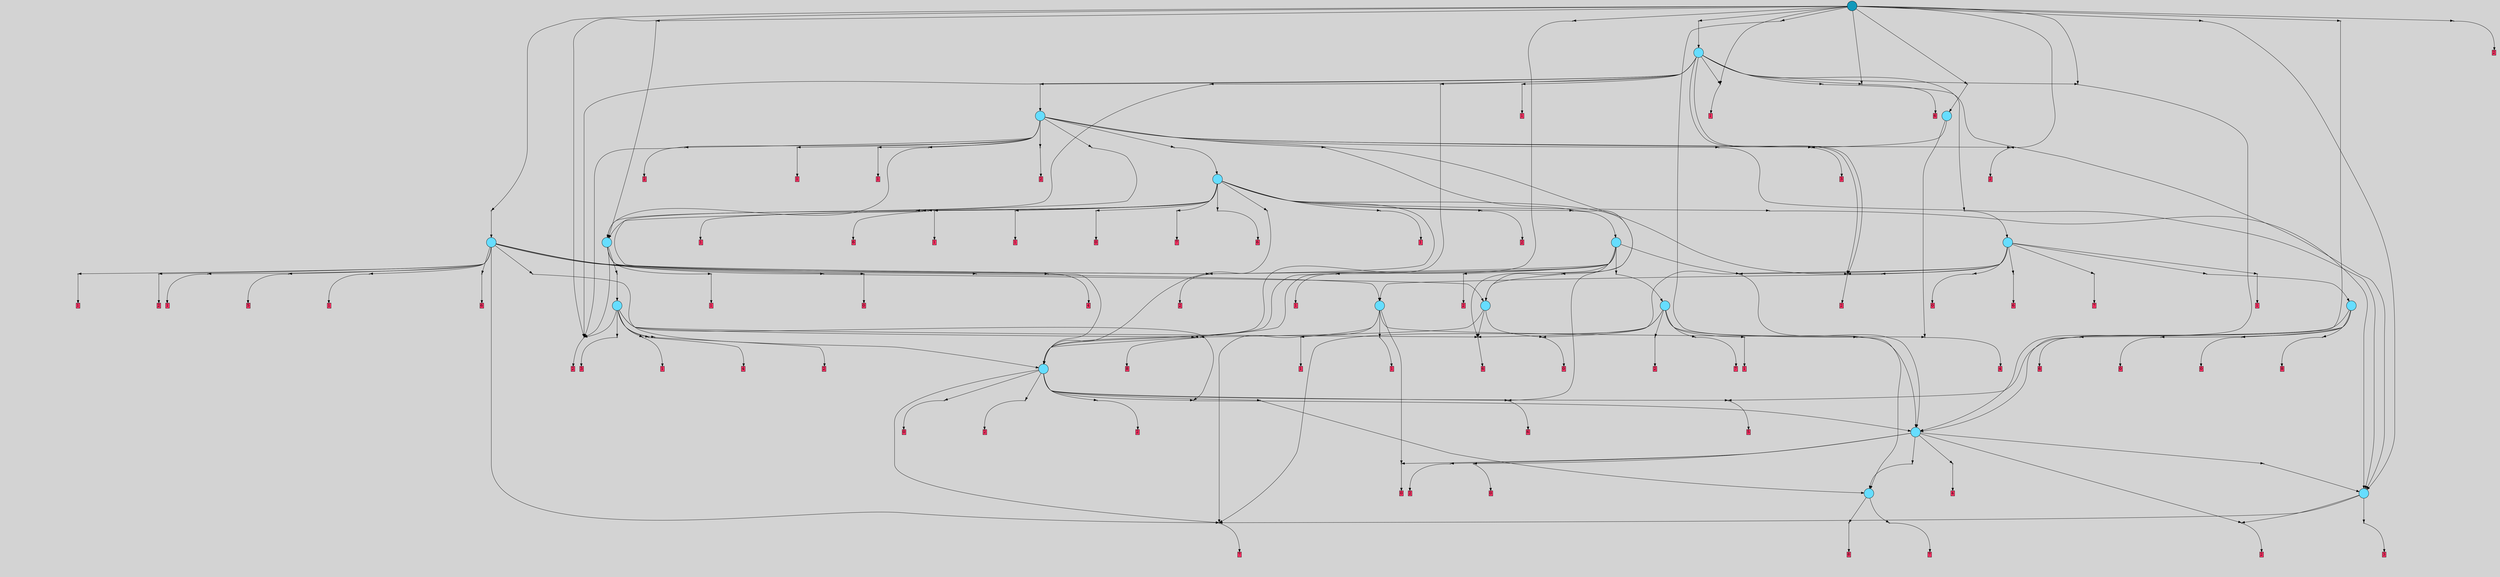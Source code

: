 // File exported with GEGELATI v1.3.1
// On the 2024-04-08 17:39:30
// With the File::TPGGraphDotExporter
digraph{
	graph[pad = "0.212, 0.055" bgcolor = lightgray]
	node[shape=circle style = filled label = ""]
		T2 [fillcolor="#66ddff"]
		T3 [fillcolor="#66ddff"]
		T7 [fillcolor="#66ddff"]
		T8 [fillcolor="#66ddff"]
		T56 [fillcolor="#66ddff"]
		T86 [fillcolor="#66ddff"]
		T131 [fillcolor="#66ddff"]
		T187 [fillcolor="#66ddff"]
		T204 [fillcolor="#66ddff"]
		T263 [fillcolor="#66ddff"]
		T277 [fillcolor="#66ddff"]
		T278 [fillcolor="#66ddff"]
		T340 [fillcolor="#66ddff"]
		T443 [fillcolor="#66ddff"]
		T533 [fillcolor="#66ddff"]
		T632 [fillcolor="#66ddff"]
		T654 [fillcolor="#66ddff"]
		T832 [fillcolor="#1199bb"]
		P18221 [fillcolor="#cccccc" shape=point] //
		I18221 [shape=box style=invis label="2|1&4|1#2|2#0|7#2|7#2|5#2|4&#92;n3|5&4|2#2|6#4|6#2|6#2|7#1|6&#92;n3|6&0|3#1|6#4|2#4|4#2|1#2|1&#92;n1|3&2|0#4|3#2|4#3|2#2|6#4|1&#92;n4|6&1|2#3|5#1|1#0|2#0|4#1|3&#92;n5|6&3|4#3|7#1|4#3|6#0|2#1|5&#92;n0|4&4|2#0|1#2|6#1|7#1|6#0|5&#92;n0|1&0|5#3|6#4|2#0|5#3|7#1|2&#92;n5|4&2|1#0|0#0|1#1|3#0|6#2|3&#92;n"]
		P18221 -> I18221[style=invis]
		A10883 [fillcolor="#ff3366" shape=box margin=0.03 width=0 height=0 label="2"]
		T2 -> P18221 -> A10883
		P18222 [fillcolor="#cccccc" shape=point] //
		I18222 [shape=box style=invis label="0|7&2|3#2|3#3|0#0|7#0|0#0|1&#92;n7|3&0|3#4|1#4|2#0|5#3|3#2|5&#92;n5|3&0|7#0|6#4|6#3|7#4|4#3|7&#92;n5|4&4|0#2|6#3|1#1|5#3|1#3|2&#92;n2|3&0|7#4|3#4|7#1|7#2|5#0|6&#92;n7|2&4|2#2|5#4|7#4|6#0|4#2|2&#92;n7|4&2|4#0|5#2|4#1|0#0|2#3|2&#92;n5|3&1|2#1|1#2|5#4|5#3|1#3|7&#92;n2|1&2|3#2|3#0|6#1|5#4|3#0|7&#92;n1|2&4|5#3|5#4|6#4|7#3|4#0|2&#92;n"]
		P18222 -> I18222[style=invis]
		A10884 [fillcolor="#ff3366" shape=box margin=0.03 width=0 height=0 label="3"]
		T2 -> P18222 -> A10884
		P18223 [fillcolor="#cccccc" shape=point] //
		I18223 [shape=box style=invis label="2|7&1|4#2|2#2|0#4|2#2|7#0|5&#92;n3|3&0|3#0|3#4|2#2|1#0|3#1|2&#92;n6|2&0|6#0|0#4|2#1|3#1|3#2|0&#92;n0|1&3|6#1|7#2|1#4|4#1|7#0|5&#92;n4|4&0|6#0|2#2|5#4|1#4|7#3|0&#92;n"]
		P18223 -> I18223[style=invis]
		A10885 [fillcolor="#ff3366" shape=box margin=0.03 width=0 height=0 label="3"]
		T3 -> P18223 -> A10885
		P18224 [fillcolor="#cccccc" shape=point] //
		I18224 [shape=box style=invis label="1|6&1|6#1|5#3|1#0|7#3|7#1|5&#92;n5|1&2|2#2|5#3|6#4|6#1|1#0|0&#92;n0|7&3|5#1|3#4|5#0|1#1|4#0|1&#92;n3|4&4|1#1|0#3|3#3|5#2|1#3|0&#92;n0|7&0|0#4|5#2|6#2|3#3|2#2|4&#92;n5|4&1|1#0|3#4|0#0|5#3|0#2|7&#92;n7|0&1|3#4|7#4|6#3|3#1|4#4|7&#92;n2|7&0|1#1|7#3|7#4|0#1|6#0|4&#92;n"]
		P18224 -> I18224[style=invis]
		A10886 [fillcolor="#ff3366" shape=box margin=0.03 width=0 height=0 label="4"]
		T3 -> P18224 -> A10886
		P18225 [fillcolor="#cccccc" shape=point] //
		I18225 [shape=box style=invis label="0|7&4|6#4|1#3|7#2|2#3|5#2|3&#92;n1|3&0|6#1|0#3|1#4|2#2|1#0|6&#92;n7|1&0|7#2|6#0|5#4|1#0|4#2|6&#92;n4|3&2|3#2|3#4|6#2|2#2|3#4|3&#92;n3|1&3|4#4|3#2|0#4|1#1|7#0|3&#92;n7|2&0|7#2|0#4|6#3|3#0|6#0|6&#92;n2|6&4|2#3|4#3|2#3|5#0|4#1|2&#92;n"]
		P18225 -> I18225[style=invis]
		A10887 [fillcolor="#ff3366" shape=box margin=0.03 width=0 height=0 label="7"]
		T7 -> P18225 -> A10887
		P18226 [fillcolor="#cccccc" shape=point] //
		I18226 [shape=box style=invis label="5|6&4|3#0|2#4|1#1|1#2|4#1|6&#92;n4|2&3|3#0|7#3|6#2|3#4|4#0|0&#92;n7|6&4|7#4|1#2|4#3|6#4|1#1|0&#92;n"]
		P18226 -> I18226[style=invis]
		A10888 [fillcolor="#ff3366" shape=box margin=0.03 width=0 height=0 label="8"]
		T7 -> P18226 -> A10888
		P18227 [fillcolor="#cccccc" shape=point] //
		I18227 [shape=box style=invis label="3|4&2|6#2|2#0|1#4|0#1|2#1|7&#92;n5|0&3|3#3|3#0|1#3|3#2|6#3|4&#92;n0|2&2|7#3|3#2|1#2|2#0|7#2|1&#92;n4|1&0|2#4|6#2|2#0|7#2|6#0|1&#92;n2|0&0|2#3|3#1|5#4|7#3|7#0|3&#92;n2|2&4|3#3|0#4|7#1|3#0|6#3|0&#92;n2|0&0|5#1|5#4|7#2|5#4|1#1|6&#92;n5|6&1|3#2|2#4|7#3|5#1|1#0|7&#92;n3|6&1|7#4|4#4|0#1|0#0|7#1|6&#92;n"]
		P18227 -> I18227[style=invis]
		A10889 [fillcolor="#ff3366" shape=box margin=0.03 width=0 height=0 label="8"]
		T8 -> P18227 -> A10889
		P18228 [fillcolor="#cccccc" shape=point] //
		I18228 [shape=box style=invis label="7|7&0|1#0|5#3|3#0|5#0|5#1|7&#92;n1|0&3|0#0|7#0|1#1|6#1|6#0|6&#92;n"]
		P18228 -> I18228[style=invis]
		A10890 [fillcolor="#ff3366" shape=box margin=0.03 width=0 height=0 label="0"]
		T8 -> P18228 -> A10890
		P18229 [fillcolor="#cccccc" shape=point] //
		I18229 [shape=box style=invis label="1|1&3|2#3|6#3|5#0|0#2|5#2|0&#92;n6|2&3|7#0|7#4|2#1|3#2|4#2|6&#92;n0|5&4|4#2|0#3|0#4|2#3|7#0|0&#92;n3|1&1|6#2|0#0|3#0|5#4|0#1|4&#92;n"]
		P18229 -> I18229[style=invis]
		A10891 [fillcolor="#ff3366" shape=box margin=0.03 width=0 height=0 label="7"]
		T2 -> P18229 -> A10891
		P18230 [fillcolor="#cccccc" shape=point] //
		I18230 [shape=box style=invis label="3|1&1|6#4|7#3|3#4|1#4|4#2|5&#92;n6|7&2|7#0|6#4|6#2|3#1|7#2|3&#92;n2|4&0|2#4|3#0|5#2|4#2|4#3|6&#92;n6|5&0|7#3|0#4|0#3|3#0|6#1|4&#92;n4|5&0|1#3|6#4|7#1|5#3|6#3|1&#92;n5|0&2|1#3|4#0|1#3|5#3|4#1|5&#92;n3|5&3|3#2|6#4|6#0|2#4|5#1|1&#92;n"]
		P18230 -> I18230[style=invis]
		A10892 [fillcolor="#ff3366" shape=box margin=0.03 width=0 height=0 label="6"]
		T8 -> P18230 -> A10892
		P18231 [fillcolor="#cccccc" shape=point] //
		I18231 [shape=box style=invis label="3|7&4|5#3|7#3|2#2|6#0|0#0|0&#92;n7|3&0|4#4|6#2|0#0|6#4|6#3|1&#92;n5|1&1|1#2|4#2|0#1|2#4|5#4|3&#92;n7|5&0|1#0|4#0|6#0|3#4|6#3|7&#92;n4|1&4|2#4|3#3|2#4|1#1|0#4|6&#92;n2|0&3|1#1|7#3|5#4|2#1|0#3|7&#92;n2|4&3|6#0|2#1|7#0|7#2|3#3|5&#92;n0|5&4|7#2|4#1|2#4|0#4|6#4|4&#92;n"]
		P18231 -> I18231[style=invis]
		A10893 [fillcolor="#ff3366" shape=box margin=0.03 width=0 height=0 label="0"]
		T56 -> P18231 -> A10893
		P18232 [fillcolor="#cccccc" shape=point] //
		I18232 [shape=box style=invis label="3|6&4|6#2|4#2|0#0|5#4|6#2|4&#92;n5|0&3|3#3|3#0|1#3|3#2|6#3|4&#92;n4|4&2|6#2|2#0|1#4|0#1|2#1|7&#92;n0|2&2|7#3|3#2|1#2|2#0|7#2|1&#92;n4|1&0|2#4|6#2|2#0|7#2|6#0|1&#92;n2|0&0|2#3|3#1|5#4|7#3|7#0|3&#92;n2|2&4|3#3|0#4|7#1|3#0|6#3|0&#92;n3|6&1|7#4|4#4|0#1|0#0|7#1|6&#92;n5|6&1|3#2|2#4|7#3|5#1|2#0|7&#92;n"]
		P18232 -> I18232[style=invis]
		A10894 [fillcolor="#ff3366" shape=box margin=0.03 width=0 height=0 label="8"]
		T56 -> P18232 -> A10894
		P18233 [fillcolor="#cccccc" shape=point] //
		I18233 [shape=box style=invis label="7|7&2|6#3|7#3|5#1|2#3|2#4|1&#92;n6|4&2|1#1|7#1|1#0|2#3|1#2|7&#92;n4|5&0|1#3|6#4|7#1|5#3|6#3|1&#92;n6|7&2|7#0|6#4|6#2|3#1|7#2|3&#92;n6|5&0|7#3|0#4|0#3|3#0|6#1|4&#92;n2|4&0|2#4|3#0|5#2|4#2|4#3|6&#92;n3|1&1|6#4|7#3|3#4|1#4|4#2|5&#92;n5|0&2|1#3|4#0|1#3|5#3|4#1|5&#92;n"]
		P18233 -> I18233[style=invis]
		A10895 [fillcolor="#ff3366" shape=box margin=0.03 width=0 height=0 label="6"]
		T56 -> P18233 -> A10895
		P18234 [fillcolor="#cccccc" shape=point] //
		I18234 [shape=box style=invis label="3|7&4|5#3|7#3|2#2|6#0|0#0|0&#92;n7|3&0|4#4|6#2|0#0|6#4|6#3|1&#92;n5|1&1|1#2|4#2|0#1|2#4|5#4|3&#92;n5|0&4|3#0|4#1|5#4|1#1|6#0|7&#92;n4|1&4|2#4|3#3|2#4|7#1|0#4|6&#92;n2|0&3|1#1|7#3|5#4|2#1|0#3|7&#92;n2|4&3|6#0|2#1|7#0|7#2|3#3|5&#92;n0|5&4|7#2|4#1|2#4|0#4|6#4|4&#92;n"]
		P18234 -> I18234[style=invis]
		A10896 [fillcolor="#ff3366" shape=box margin=0.03 width=0 height=0 label="0"]
		T56 -> P18234 -> A10896
		P18235 [fillcolor="#cccccc" shape=point] //
		I18235 [shape=box style=invis label="7|4&2|1#4|4#1|0#4|6#4|3#4|4&#92;n"]
		P18235 -> I18235[style=invis]
		A10897 [fillcolor="#ff3366" shape=box margin=0.03 width=0 height=0 label="5"]
		T56 -> P18235 -> A10897
		P18236 [fillcolor="#cccccc" shape=point] //
		I18236 [shape=box style=invis label="0|1&3|0#4|3#4|5#0|6#1|7#0|5&#92;n4|1&4|2#4|3#3|2#4|1#1|0#4|6&#92;n2|0&3|1#1|0#3|5#4|2#3|0#3|7&#92;n0|5&4|7#2|4#1|2#4|0#4|6#4|7&#92;n2|4&0|6#0|2#1|7#0|7#2|3#3|5&#92;n6|1&2|6#1|4#2|4#3|2#3|2#2|6&#92;n3|7&3|0#4|3#4|2#2|7#1|6#3|6&#92;n2|5&0|1#0|4#0|6#0|3#4|6#3|7&#92;n"]
		P18236 -> I18236[style=invis]
		A10898 [fillcolor="#ff3366" shape=box margin=0.03 width=0 height=0 label="0"]
		T86 -> P18236 -> A10898
		T86 -> P18229
		T86 -> P18224
		P18237 [fillcolor="#cccccc" shape=point] //
		I18237 [shape=box style=invis label="6|7&2|0#4|3#4|0#1|1#4|1#3|5&#92;n1|1&4|3#1|4#2|5#0|6#2|1#2|2&#92;n7|2&4|5#4|5#1|3#4|6#2|3#1|7&#92;n4|1&3|7#4|0#3|7#1|5#0|5#4|3&#92;n5|0&3|2#4|4#3|3#1|7#0|7#1|2&#92;n"]
		P18237 -> I18237[style=invis]
		A10899 [fillcolor="#ff3366" shape=box margin=0.03 width=0 height=0 label="1"]
		T86 -> P18237 -> A10899
		P18238 [fillcolor="#cccccc" shape=point] //
		I18238 [shape=box style=invis label="4|3&2|5#1|3#4|7#3|4#0|0#1|3&#92;n7|2&1|2#2|6#1|4#0|4#0|5#4|6&#92;n0|1&3|7#4|6#4|6#1|5#0|6#3|0&#92;n1|1&1|3#2|1#1|1#3|0#2|2#4|1&#92;n7|1&4|0#4|3#3|5#1|6#2|2#0|0&#92;n1|7&3|3#3|7#4|1#2|5#1|3#2|2&#92;n2|2&3|6#4|6#2|5#3|5#0|3#3|3&#92;n6|5&2|3#1|4#3|4#0|4#3|2#0|4&#92;n6|7&1|3#2|7#1|4#4|1#1|5#3|1&#92;n2|7&0|2#2|4#1|1#0|4#0|4#2|3&#92;n"]
		P18238 -> I18238[style=invis]
		A10900 [fillcolor="#ff3366" shape=box margin=0.03 width=0 height=0 label="1"]
		T86 -> P18238 -> A10900
		P18239 [fillcolor="#cccccc" shape=point] //
		I18239 [shape=box style=invis label="5|1&2|2#2|5#3|6#4|6#1|1#0|0&#92;n6|4&3|7#3|5#3|3#2|5#3|4#0|1&#92;n3|4&4|1#1|0#3|3#3|5#2|1#3|0&#92;n6|0&1|3#4|7#4|6#3|0#1|4#4|7&#92;n0|7&0|0#4|5#2|6#2|3#3|2#2|4&#92;n5|4&1|1#0|3#4|0#0|5#3|0#2|7&#92;n6|0&0|3#1|1#1|3#2|6#2|1#4|5&#92;n"]
		P18239 -> I18239[style=invis]
		A10901 [fillcolor="#ff3366" shape=box margin=0.03 width=0 height=0 label="4"]
		T131 -> P18239 -> A10901
		T131 -> P18236
		P18240 [fillcolor="#cccccc" shape=point] //
		I18240 [shape=box style=invis label="3|4&0|5#3|0#4|0#3|3#0|6#1|4&#92;n7|4&4|6#3|0#2|7#4|0#1|5#0|4&#92;n4|5&0|1#3|6#4|7#1|5#3|6#3|1&#92;n7|2&4|0#1|5#3|3#4|0#4|0#2|6&#92;n6|7&2|7#0|6#1|6#1|3#1|7#2|3&#92;n5|0&4|1#4|4#3|1#3|7#3|4#1|5&#92;n3|2&2|3#0|4#0|3#4|1#4|6#4|6&#92;n2|6&2|4#3|5#1|0#4|4#2|3#4|3&#92;n5|5&2|0#1|0#2|0#4|6#1|6#3|3&#92;n"]
		P18240 -> I18240[style=invis]
		T131 -> P18240 -> T7
		P18241 [fillcolor="#cccccc" shape=point] //
		I18241 [shape=box style=invis label="0|1&3|0#4|3#4|5#0|6#1|7#0|5&#92;n4|1&4|2#4|3#3|2#4|1#1|0#4|6&#92;n3|7&3|0#4|3#4|2#2|7#1|6#3|6&#92;n0|5&4|7#2|4#1|2#4|0#4|6#4|7&#92;n6|1&2|6#4|4#2|4#3|2#3|2#2|6&#92;n2|0&3|1#1|0#3|5#4|2#3|0#3|7&#92;n2|5&0|1#0|4#0|6#0|3#4|6#3|7&#92;n"]
		P18241 -> I18241[style=invis]
		A10902 [fillcolor="#ff3366" shape=box margin=0.03 width=0 height=0 label="0"]
		T131 -> P18241 -> A10902
		P18242 [fillcolor="#cccccc" shape=point] //
		I18242 [shape=box style=invis label="2|0&3|5#2|2#2|2#2|5#0|4#3|1&#92;n6|3&0|4#4|3#4|1#1|0#4|6#2|4&#92;n0|6&2|6#1|3#3|0#0|7#4|5#1|2&#92;n6|2&2|1#1|4#4|7#3|3#4|4#0|5&#92;n"]
		P18242 -> I18242[style=invis]
		A10903 [fillcolor="#ff3366" shape=box margin=0.03 width=0 height=0 label="2"]
		T131 -> P18242 -> A10903
		T131 -> P18221
		P18243 [fillcolor="#cccccc" shape=point] //
		I18243 [shape=box style=invis label="5|6&4|0#0|2#4|1#1|1#2|4#3|6&#92;n2|2&2|4#2|3#2|7#4|5#2|0#1|2&#92;n2|0&3|7#4|1#2|7#0|1#3|6#1|7&#92;n2|7&1|6#4|7#4|4#2|7#4|2#4|6&#92;n"]
		P18243 -> I18243[style=invis]
		T131 -> P18243 -> T2
		P18244 [fillcolor="#cccccc" shape=point] //
		I18244 [shape=box style=invis label="5|1&2|2#2|5#3|6#4|6#1|1#0|0&#92;n1|6&1|6#1|5#3|1#0|7#3|4#1|5&#92;n0|7&3|5#1|3#4|5#0|1#1|4#0|1&#92;n3|4&4|1#1|0#3|3#3|5#2|1#3|0&#92;n0|7&0|0#4|5#2|6#2|3#3|2#2|4&#92;n5|4&1|1#0|3#4|0#0|5#3|0#2|7&#92;n7|0&1|3#4|7#4|6#3|3#1|4#4|7&#92;n2|7&0|1#1|7#3|7#4|0#1|6#0|4&#92;n"]
		P18244 -> I18244[style=invis]
		T187 -> P18244 -> T131
		P18245 [fillcolor="#cccccc" shape=point] //
		I18245 [shape=box style=invis label="0|6&2|6#1|3#3|0#0|7#4|5#1|2&#92;n5|6&3|0#4|7#2|6#4|3#1|7#3|6&#92;n0|6&1|2#2|5#2|6#3|3#4|0#3|0&#92;n2|0&3|5#2|2#2|2#2|3#0|4#3|1&#92;n5|1&2|6#2|4#0|0#4|4#4|7#2|7&#92;n"]
		P18245 -> I18245[style=invis]
		A10904 [fillcolor="#ff3366" shape=box margin=0.03 width=0 height=0 label="2"]
		T187 -> P18245 -> A10904
		T187 -> P18229
		P18246 [fillcolor="#cccccc" shape=point] //
		I18246 [shape=box style=invis label="4|0&1|3#1|2#4|6#3|6#4|7#0|1&#92;n7|1&3|0#1|2#3|2#3|4#2|7#0|0&#92;n4|2&4|2#0|5#3|3#3|3#2|2#3|5&#92;n"]
		P18246 -> I18246[style=invis]
		A10905 [fillcolor="#ff3366" shape=box margin=0.03 width=0 height=0 label="0"]
		T187 -> P18246 -> A10905
		P18247 [fillcolor="#cccccc" shape=point] //
		I18247 [shape=box style=invis label="6|3&0|4#4|3#4|4#1|0#1|6#2|4&#92;n6|4&1|1#2|1#2|1#4|6#2|4#3|2&#92;n2|0&3|5#2|2#2|2#2|5#0|4#3|1&#92;n5|1&2|6#2|4#0|0#4|4#4|7#2|7&#92;n"]
		P18247 -> I18247[style=invis]
		A10906 [fillcolor="#ff3366" shape=box margin=0.03 width=0 height=0 label="2"]
		T187 -> P18247 -> A10906
		P18248 [fillcolor="#cccccc" shape=point] //
		I18248 [shape=box style=invis label="3|1&1|6#4|7#3|3#4|1#4|6#2|5&#92;n2|4&0|2#4|3#0|5#2|4#2|4#3|6&#92;n6|7&2|7#0|6#4|6#2|3#1|7#2|3&#92;n7|0&4|7#0|0#0|1#4|3#3|0#1|4&#92;n3|1&3|3#2|6#4|6#0|2#4|5#1|1&#92;n4|5&0|1#3|6#4|7#1|5#3|6#3|1&#92;n"]
		P18248 -> I18248[style=invis]
		A10907 [fillcolor="#ff3366" shape=box margin=0.03 width=0 height=0 label="6"]
		T187 -> P18248 -> A10907
		P18249 [fillcolor="#cccccc" shape=point] //
		I18249 [shape=box style=invis label="6|7&2|7#0|4#1|6#1|3#1|7#2|3&#92;n7|4&4|6#3|0#2|7#4|0#1|5#0|4&#92;n4|2&0|3#1|2#2|5#4|0#1|4#3|0&#92;n4|5&0|1#3|6#4|7#1|3#3|6#3|1&#92;n7|2&4|0#1|5#3|3#4|0#4|0#2|6&#92;n5|5&2|0#1|0#2|0#4|6#1|6#3|3&#92;n5|0&4|1#4|4#3|1#3|7#3|4#1|5&#92;n3|2&2|3#0|4#0|3#4|1#4|6#4|6&#92;n2|6&2|4#3|5#1|0#4|4#2|3#4|3&#92;n3|4&0|5#3|0#4|0#3|3#0|6#1|4&#92;n"]
		P18249 -> I18249[style=invis]
		T187 -> P18249 -> T7
		T187 -> P18235
		T204 -> P18244
		P18250 [fillcolor="#cccccc" shape=point] //
		I18250 [shape=box style=invis label="4|6&2|6#1|5#3|0#0|2#4|5#1|2&#92;n4|0&3|2#4|5#0|7#3|6#4|4#4|7&#92;n"]
		P18250 -> I18250[style=invis]
		A10908 [fillcolor="#ff3366" shape=box margin=0.03 width=0 height=0 label="2"]
		T204 -> P18250 -> A10908
		P18251 [fillcolor="#cccccc" shape=point] //
		I18251 [shape=box style=invis label="7|5&3|5#3|6#0|6#4|0#1|6#3|1&#92;n4|1&3|3#0|1#1|3#1|5#2|7#4|6&#92;n1|0&0|2#2|7#2|0#1|4#1|1#3|2&#92;n1|4&1|6#3|3#4|0#2|1#3|1#3|7&#92;n"]
		P18251 -> I18251[style=invis]
		A10909 [fillcolor="#ff3366" shape=box margin=0.03 width=0 height=0 label="3"]
		T204 -> P18251 -> A10909
		T204 -> P18230
		P18252 [fillcolor="#cccccc" shape=point] //
		I18252 [shape=box style=invis label="7|3&3|1#3|1#4|0#3|7#4|0#3|6&#92;n3|0&2|3#3|4#1|4#2|3#0|5#4|1&#92;n4|7&1|1#3|5#1|1#1|3#1|1#3|3&#92;n2|3&2|4#4|7#1|1#2|1#3|3#4|2&#92;n0|4&4|4#2|4#2|7#3|0#4|7#1|0&#92;n5|4&1|5#4|3#1|5#2|1#1|2#3|5&#92;n"]
		P18252 -> I18252[style=invis]
		A10910 [fillcolor="#ff3366" shape=box margin=0.03 width=0 height=0 label="1"]
		T204 -> P18252 -> A10910
		P18253 [fillcolor="#cccccc" shape=point] //
		I18253 [shape=box style=invis label="2|0&3|5#2|2#2|2#2|5#0|4#3|1&#92;n6|3&0|4#4|3#4|1#3|0#4|6#2|4&#92;n0|6&2|6#1|3#3|0#0|7#4|5#1|2&#92;n0|5&1|1#2|1#3|4#0|0#3|2#4|6&#92;n"]
		P18253 -> I18253[style=invis]
		A10911 [fillcolor="#ff3366" shape=box margin=0.03 width=0 height=0 label="2"]
		T204 -> P18253 -> A10911
		P18254 [fillcolor="#cccccc" shape=point] //
		I18254 [shape=box style=invis label="0|7&0|0#3|1#4|3#3|3#4|4#4|5&#92;n2|4&1|2#3|7#4|2#0|1#3|2#0|4&#92;n0|7&3|5#1|3#4|5#0|1#1|4#0|1&#92;n5|4&1|1#4|3#4|0#0|5#0|0#2|7&#92;n5|0&1|7#2|7#3|5#1|3#1|1#3|2&#92;n0|6&0|0#4|5#2|6#2|3#3|2#2|4&#92;n2|1&2|3#4|3#1|0#0|2#3|2#1|7&#92;n3|4&0|6#1|3#1|6#1|1#2|3#3|0&#92;n0|5&2|1#3|3#2|2#4|6#3|6#2|1&#92;n"]
		P18254 -> I18254[style=invis]
		A10912 [fillcolor="#ff3366" shape=box margin=0.03 width=0 height=0 label="4"]
		T204 -> P18254 -> A10912
		P18255 [fillcolor="#cccccc" shape=point] //
		I18255 [shape=box style=invis label="7|0&1|3#4|7#4|2#3|3#1|4#4|7&#92;n5|1&2|2#2|5#3|6#4|6#1|1#0|0&#92;n0|7&3|5#1|3#4|5#0|1#1|4#0|1&#92;n5|4&1|1#1|3#4|0#0|5#3|0#2|7&#92;n3|4&4|1#1|0#3|3#3|5#2|1#3|0&#92;n1|6&1|6#1|5#3|1#0|7#3|7#1|5&#92;n2|7&0|1#1|7#3|7#4|0#1|6#0|4&#92;n"]
		P18255 -> I18255[style=invis]
		T204 -> P18255 -> T187
		T263 -> P18253
		P18256 [fillcolor="#cccccc" shape=point] //
		I18256 [shape=box style=invis label="2|2&4|6#1|6#3|7#3|0#2|5#1|4&#92;n1|7&0|2#3|0#1|6#3|5#4|0#2|7&#92;n0|0&1|1#3|2#4|1#2|2#0|1#0|5&#92;n"]
		P18256 -> I18256[style=invis]
		A10913 [fillcolor="#ff3366" shape=box margin=0.03 width=0 height=0 label="4"]
		T263 -> P18256 -> A10913
		P18257 [fillcolor="#cccccc" shape=point] //
		I18257 [shape=box style=invis label="4|3&2|5#1|3#4|7#3|4#0|0#1|3&#92;n0|1&3|7#4|6#4|6#1|6#0|6#3|0&#92;n7|2&1|2#2|6#1|4#0|3#0|5#4|6&#92;n7|1&4|0#4|3#3|5#1|6#2|2#0|0&#92;n1|1&1|3#2|1#1|1#3|0#2|2#4|1&#92;n2|0&3|5#3|2#4|2#3|0#2|0#3|7&#92;n1|7&3|3#3|7#4|1#2|5#1|3#2|2&#92;n5|4&3|4#2|7#4|2#4|2#3|6#3|5&#92;n6|5&2|3#1|4#3|4#0|4#3|2#0|4&#92;n6|7&1|3#2|7#1|4#4|1#1|5#3|1&#92;n"]
		P18257 -> I18257[style=invis]
		A10914 [fillcolor="#ff3366" shape=box margin=0.03 width=0 height=0 label="1"]
		T263 -> P18257 -> A10914
		P18258 [fillcolor="#cccccc" shape=point] //
		I18258 [shape=box style=invis label="4|0&4|0#3|6#2|1#0|3#0|4#3|3&#92;n2|7&0|4#4|4#3|3#2|3#3|5#1|6&#92;n2|3&1|2#2|4#3|0#4|3#4|1#4|2&#92;n6|7&1|6#4|4#1|3#2|7#3|2#4|3&#92;n0|5&0|0#3|4#3|4#0|4#1|0#1|3&#92;n"]
		P18258 -> I18258[style=invis]
		T263 -> P18258 -> T204
		P18259 [fillcolor="#cccccc" shape=point] //
		I18259 [shape=box style=invis label="1|0&3|0#0|7#0|1#1|6#1|6#0|6&#92;n1|7&2|5#1|2#4|7#4|2#0|2#0|4&#92;n"]
		P18259 -> I18259[style=invis]
		A10915 [fillcolor="#ff3366" shape=box margin=0.03 width=0 height=0 label="0"]
		T263 -> P18259 -> A10915
		P18260 [fillcolor="#cccccc" shape=point] //
		I18260 [shape=box style=invis label="1|6&1|6#1|5#3|1#0|7#3|4#1|5&#92;n2|7&0|1#1|7#3|7#4|0#1|6#4|4&#92;n4|7&0|7#2|6#2|5#4|5#0|2#1|4&#92;n3|4&4|1#1|0#3|3#3|5#2|1#3|0&#92;n0|7&0|0#4|5#2|1#2|3#3|2#2|4&#92;n0|7&3|5#1|3#4|5#0|1#1|4#0|1&#92;n7|0&1|3#4|7#4|6#3|3#1|4#4|7&#92;n5|4&1|1#0|3#4|0#0|5#3|0#2|7&#92;n"]
		P18260 -> I18260[style=invis]
		T277 -> P18260 -> T131
		P18261 [fillcolor="#cccccc" shape=point] //
		I18261 [shape=box style=invis label="4|3&2|5#1|3#4|7#3|4#0|0#1|3&#92;n1|7&3|3#3|7#4|1#2|5#1|3#2|2&#92;n0|1&3|7#4|6#4|6#1|2#0|6#3|0&#92;n7|1&4|0#4|3#3|5#1|6#2|2#0|0&#92;n1|1&1|3#2|1#1|1#3|0#2|2#4|1&#92;n2|0&3|5#3|2#4|2#3|0#2|0#3|7&#92;n7|2&1|2#2|6#1|4#0|3#0|5#4|6&#92;n5|4&3|4#2|0#4|2#4|2#3|6#3|5&#92;n6|5&2|3#1|4#3|4#0|4#3|2#0|4&#92;n6|7&1|3#2|7#1|4#4|1#1|5#3|1&#92;n"]
		P18261 -> I18261[style=invis]
		A10916 [fillcolor="#ff3366" shape=box margin=0.03 width=0 height=0 label="1"]
		T277 -> P18261 -> A10916
		P18262 [fillcolor="#cccccc" shape=point] //
		I18262 [shape=box style=invis label="1|6&2|2#0|2#2|3#0|1#4|3#3|1&#92;n6|0&3|5#2|2#2|2#2|5#0|4#3|1&#92;n4|2&2|0#1|1#2|4#4|3#4|3#4|0&#92;n0|0&0|0#3|5#2|6#0|2#2|0#0|4&#92;n0|7&3|3#1|6#4|6#3|7#0|3#4|1&#92;n1|3&4|3#4|1#2|6#3|5#3|3#1|6&#92;n6|3&0|4#4|2#4|1#1|0#1|6#2|4&#92;n6|3&2|6#0|3#3|7#0|4#4|5#1|2&#92;n6|6&0|2#3|1#1|6#3|4#2|5#0|2&#92;n"]
		P18262 -> I18262[style=invis]
		A10917 [fillcolor="#ff3366" shape=box margin=0.03 width=0 height=0 label="2"]
		T277 -> P18262 -> A10917
		T277 -> P18229
		T277 -> P18230
		P18263 [fillcolor="#cccccc" shape=point] //
		I18263 [shape=box style=invis label="3|7&0|5#3|6#4|3#0|0#2|6#0|7&#92;n1|1&3|2#3|6#3|5#0|0#2|5#2|7&#92;n6|0&0|7#2|5#0|7#4|5#0|7#2|2&#92;n7|2&1|7#0|7#4|2#1|3#2|4#2|6&#92;n4|7&1|3#1|5#3|3#2|4#2|3#0|1&#92;n"]
		P18263 -> I18263[style=invis]
		A10918 [fillcolor="#ff3366" shape=box margin=0.03 width=0 height=0 label="7"]
		T277 -> P18263 -> A10918
		P18264 [fillcolor="#cccccc" shape=point] //
		I18264 [shape=box style=invis label="1|6&1|6#1|5#3|1#0|7#3|7#1|5&#92;n5|1&0|2#2|5#4|6#4|6#1|1#0|0&#92;n7|0&1|3#4|7#2|6#3|3#1|4#4|7&#92;n3|4&4|1#1|0#3|3#3|5#2|1#3|0&#92;n4|2&4|5#0|5#0|7#2|3#2|6#0|2&#92;n0|7&3|5#1|3#4|5#0|1#1|4#0|1&#92;n0|7&0|0#4|5#2|6#2|3#3|2#2|4&#92;n1|4&3|0#0|1#4|7#0|4#2|6#1|6&#92;n5|4&1|1#0|3#4|0#0|5#3|0#2|7&#92;n2|7&0|1#1|7#3|7#4|0#1|6#0|4&#92;n"]
		P18264 -> I18264[style=invis]
		T278 -> P18264 -> T86
		P18265 [fillcolor="#cccccc" shape=point] //
		I18265 [shape=box style=invis label="7|5&0|5#0|5#3|2#0|4#4|2#2|4&#92;n7|3&3|4#0|2#3|3#4|7#2|7#3|3&#92;n6|1&0|0#2|6#2|3#4|4#2|0#4|7&#92;n0|3&4|0#0|0#3|5#0|2#3|1#2|6&#92;n1|7&3|0#0|5#2|1#3|7#4|7#2|0&#92;n6|0&3|5#1|4#2|3#1|5#1|3#0|7&#92;n5|4&0|4#4|0#4|0#2|7#0|6#2|0&#92;n2|4&1|7#4|3#4|0#2|0#3|3#3|0&#92;n0|3&1|1#2|7#0|7#2|0#2|3#1|5&#92;n4|7&0|1#2|6#1|2#4|1#3|2#2|4&#92;n"]
		P18265 -> I18265[style=invis]
		A10919 [fillcolor="#ff3366" shape=box margin=0.03 width=0 height=0 label="2"]
		T278 -> P18265 -> A10919
		P18266 [fillcolor="#cccccc" shape=point] //
		I18266 [shape=box style=invis label="5|1&3|2#2|5#3|6#4|6#1|1#0|0&#92;n1|6&1|6#1|5#3|1#0|7#3|4#1|5&#92;n0|7&3|5#1|3#4|5#0|1#1|4#0|1&#92;n3|4&4|1#1|0#3|3#3|5#2|1#3|0&#92;n0|7&0|0#4|5#2|6#2|3#3|2#2|4&#92;n5|4&1|1#0|3#4|0#0|5#3|0#2|7&#92;n7|0&1|3#4|7#4|6#3|3#1|4#4|7&#92;n2|7&0|1#1|7#3|7#4|0#1|6#0|4&#92;n4|5&0|4#1|0#3|7#2|6#0|6#2|6&#92;n"]
		P18266 -> I18266[style=invis]
		T278 -> P18266 -> T131
		P18267 [fillcolor="#cccccc" shape=point] //
		I18267 [shape=box style=invis label="3|7&1|6#4|4#1|3#2|7#3|2#4|3&#92;n4|0&4|0#3|6#2|1#0|3#0|4#3|3&#92;n0|5&0|0#3|4#3|4#0|4#1|0#1|3&#92;n"]
		P18267 -> I18267[style=invis]
		A10920 [fillcolor="#ff3366" shape=box margin=0.03 width=0 height=0 label="7"]
		T278 -> P18267 -> A10920
		P18268 [fillcolor="#cccccc" shape=point] //
		I18268 [shape=box style=invis label="4|0&1|5#2|3#3|7#3|4#4|2#2|2&#92;n4|3&2|5#1|3#4|7#3|4#0|0#1|3&#92;n0|1&3|7#4|6#4|6#1|2#0|6#3|0&#92;n1|7&3|3#3|7#4|1#2|5#1|3#2|2&#92;n7|1&4|0#4|3#3|5#1|6#2|2#0|0&#92;n1|1&1|3#2|1#1|1#3|0#2|7#4|1&#92;n2|0&3|5#3|2#4|5#3|0#2|0#3|7&#92;n5|4&3|4#2|7#4|2#4|2#3|6#3|5&#92;n6|5&2|3#1|4#3|4#0|4#3|2#0|4&#92;n6|7&1|3#2|7#1|4#4|1#1|5#3|1&#92;n"]
		P18268 -> I18268[style=invis]
		A10921 [fillcolor="#ff3366" shape=box margin=0.03 width=0 height=0 label="1"]
		T278 -> P18268 -> A10921
		T278 -> P18228
		P18269 [fillcolor="#cccccc" shape=point] //
		I18269 [shape=box style=invis label="0|5&4|7#2|5#1|2#4|0#4|6#4|7&#92;n3|1&0|1#4|3#4|7#4|4#1|2#1|1&#92;n7|0&1|6#3|2#1|5#0|1#4|6#3|2&#92;n0|0&0|3#1|7#4|7#4|3#1|3#1|5&#92;n3|1&1|7#0|1#1|4#1|2#1|0#1|3&#92;n"]
		P18269 -> I18269[style=invis]
		T278 -> P18269 -> T56
		P18270 [fillcolor="#cccccc" shape=point] //
		I18270 [shape=box style=invis label="1|0&3|0#2|7#0|1#1|6#1|6#0|6&#92;n"]
		P18270 -> I18270[style=invis]
		A10922 [fillcolor="#ff3366" shape=box margin=0.03 width=0 height=0 label="0"]
		T278 -> P18270 -> A10922
		P18271 [fillcolor="#cccccc" shape=point] //
		I18271 [shape=box style=invis label="7|7&2|6#3|7#3|5#1|2#3|2#4|1&#92;n6|4&2|1#1|7#1|1#0|2#3|1#2|7&#92;n3|1&1|6#4|7#3|3#4|1#4|4#2|5&#92;n6|7&2|7#0|6#4|6#2|3#1|7#1|3&#92;n6|5&0|7#3|0#4|0#3|3#0|6#1|4&#92;n2|4&0|2#4|3#0|5#2|4#2|4#3|6&#92;n4|5&0|1#3|6#4|7#1|5#3|6#3|1&#92;n5|0&2|1#3|4#0|1#3|5#3|4#1|5&#92;n"]
		P18271 -> I18271[style=invis]
		A10923 [fillcolor="#ff3366" shape=box margin=0.03 width=0 height=0 label="6"]
		T278 -> P18271 -> A10923
		T340 -> P18248
		P18272 [fillcolor="#cccccc" shape=point] //
		I18272 [shape=box style=invis label="6|3&0|4#4|3#3|1#1|0#4|6#2|4&#92;n2|6&0|5#0|4#1|4#1|2#2|4#4|2&#92;n1|6&2|6#1|3#3|0#0|1#4|5#1|2&#92;n2|0&3|5#2|2#2|2#2|5#0|4#3|1&#92;n5|0&1|2#0|5#2|5#4|5#3|2#0|4&#92;n"]
		P18272 -> I18272[style=invis]
		A10924 [fillcolor="#ff3366" shape=box margin=0.03 width=0 height=0 label="2"]
		T340 -> P18272 -> A10924
		P18273 [fillcolor="#cccccc" shape=point] //
		I18273 [shape=box style=invis label="1|7&3|3#3|7#4|1#2|5#1|3#2|2&#92;n0|1&3|7#4|6#4|6#1|2#0|6#3|0&#92;n7|1&4|0#4|3#3|5#1|6#2|2#0|0&#92;n1|1&1|3#2|1#1|1#3|0#2|2#4|1&#92;n6|5&2|6#1|4#3|4#0|4#3|2#0|4&#92;n7|2&1|2#2|6#1|4#0|3#0|5#4|6&#92;n5|4&3|4#2|7#4|2#4|2#3|6#3|5&#92;n2|0&3|5#3|2#4|5#3|0#2|0#3|7&#92;n6|7&1|3#2|7#1|4#4|1#1|5#3|1&#92;n2|4&3|7#2|0#4|7#2|4#1|7#1|5&#92;n"]
		P18273 -> I18273[style=invis]
		A10925 [fillcolor="#ff3366" shape=box margin=0.03 width=0 height=0 label="1"]
		T340 -> P18273 -> A10925
		P18274 [fillcolor="#cccccc" shape=point] //
		I18274 [shape=box style=invis label="3|3&4|3#4|1#2|6#3|5#2|3#1|6&#92;n6|6&0|2#3|1#1|6#3|4#2|5#0|2&#92;n0|0&0|0#3|5#2|6#0|2#2|0#0|4&#92;n3|3&0|1#2|4#1|4#4|3#1|5#1|6&#92;n4|2&2|0#1|1#2|4#4|3#4|3#4|0&#92;n6|3&0|4#4|2#4|1#1|0#1|6#2|4&#92;n6|3&2|6#1|3#3|7#0|4#4|5#1|2&#92;n6|0&3|5#2|2#2|2#2|5#0|4#3|1&#92;n"]
		P18274 -> I18274[style=invis]
		T340 -> P18274 -> T277
		T340 -> P18230
		T340 -> P18266
		T340 -> P18255
		P18275 [fillcolor="#cccccc" shape=point] //
		I18275 [shape=box style=invis label="6|3&0|6#4|3#4|0#1|0#4|6#2|4&#92;n2|0&3|2#4|1#0|1#4|4#3|3#2|2&#92;n"]
		P18275 -> I18275[style=invis]
		A10926 [fillcolor="#ff3366" shape=box margin=0.03 width=0 height=0 label="2"]
		T340 -> P18275 -> A10926
		P18276 [fillcolor="#cccccc" shape=point] //
		I18276 [shape=box style=invis label="5|4&1|1#0|3#4|0#0|5#3|0#3|7&#92;n0|7&3|5#1|3#4|5#0|1#1|4#0|1&#92;n5|1&2|2#2|5#4|6#4|6#1|1#0|0&#92;n3|4&4|1#1|0#3|3#3|5#2|1#3|0&#92;n4|1&1|1#3|2#0|1#1|3#4|3#3|3&#92;n0|7&0|0#4|5#2|6#2|3#3|2#2|4&#92;n7|0&1|3#4|7#2|6#3|3#1|4#4|7&#92;n1|4&3|0#0|1#4|7#0|7#2|6#1|6&#92;n1|4&1|6#1|5#3|1#0|7#3|7#1|5&#92;n2|7&0|1#1|7#3|7#4|0#1|6#0|4&#92;n"]
		P18276 -> I18276[style=invis]
		T443 -> P18276 -> T86
		T443 -> P18275
		P18277 [fillcolor="#cccccc" shape=point] //
		I18277 [shape=box style=invis label="4|3&2|5#1|3#4|7#3|4#0|0#1|3&#92;n2|0&3|5#3|3#4|5#3|0#2|1#3|7&#92;n7|2&1|2#2|6#1|4#0|3#0|5#4|6&#92;n7|1&4|0#4|3#3|5#1|6#2|2#0|0&#92;n1|1&1|3#2|1#1|1#3|0#2|2#4|1&#92;n1|7&3|3#3|7#4|1#2|5#1|3#2|2&#92;n6|5&2|3#1|4#3|4#0|4#3|2#0|4&#92;n5|4&3|4#2|7#4|2#4|2#3|6#3|5&#92;n0|1&3|7#4|6#4|6#1|2#0|6#3|0&#92;n6|7&1|1#2|7#1|4#4|1#1|5#3|1&#92;n"]
		P18277 -> I18277[style=invis]
		A10927 [fillcolor="#ff3366" shape=box margin=0.03 width=0 height=0 label="1"]
		T443 -> P18277 -> A10927
		P18278 [fillcolor="#cccccc" shape=point] //
		I18278 [shape=box style=invis label="7|4&0|4#4|4#4|2#4|6#2|3#3|4&#92;n"]
		P18278 -> I18278[style=invis]
		A10928 [fillcolor="#ff3366" shape=box margin=0.03 width=0 height=0 label="5"]
		T443 -> P18278 -> A10928
		P18279 [fillcolor="#cccccc" shape=point] //
		I18279 [shape=box style=invis label="7|0&1|3#4|7#4|2#3|3#1|4#4|7&#92;n0|7&3|5#1|3#4|5#0|1#1|4#0|1&#92;n5|1&2|2#2|5#3|6#4|6#1|1#0|4&#92;n5|4&1|1#1|3#4|0#0|5#3|0#2|7&#92;n3|4&4|1#1|0#3|3#3|5#2|1#3|0&#92;n2|7&0|1#1|7#3|7#4|0#1|6#0|4&#92;n"]
		P18279 -> I18279[style=invis]
		T443 -> P18279 -> T187
		P18280 [fillcolor="#cccccc" shape=point] //
		I18280 [shape=box style=invis label="1|2&1|6#2|2#3|5#1|2#3|2#3|2&#92;n7|0&2|2#3|0#3|0#4|7#4|1#1|0&#92;n7|3&3|5#3|6#0|1#1|6#4|6#1|0&#92;n"]
		P18280 -> I18280[style=invis]
		T443 -> P18280 -> T8
		P18281 [fillcolor="#cccccc" shape=point] //
		I18281 [shape=box style=invis label="6|5&2|3#1|4#3|4#0|4#3|2#0|4&#92;n7|2&1|2#2|6#1|4#0|4#0|5#4|6&#92;n5|7&2|6#2|1#3|0#2|5#1|4#0|0&#92;n0|1&3|7#4|6#4|6#1|5#0|6#3|0&#92;n6|7&1|3#2|7#1|4#4|1#1|5#3|5&#92;n7|1&4|0#4|3#3|5#1|6#2|2#0|0&#92;n1|1&1|3#2|1#1|1#3|0#2|2#4|1&#92;n1|7&3|3#3|7#3|0#2|5#1|3#2|2&#92;n7|0&1|1#0|4#0|6#4|6#2|5#0|1&#92;n4|3&2|5#1|3#4|6#3|4#0|0#1|3&#92;n"]
		P18281 -> I18281[style=invis]
		A10929 [fillcolor="#ff3366" shape=box margin=0.03 width=0 height=0 label="1"]
		T443 -> P18281 -> A10929
		P18282 [fillcolor="#cccccc" shape=point] //
		I18282 [shape=box style=invis label="2|7&3|6#2|0#4|5#0|7#2|7#1|5&#92;n0|5&3|3#3|0#3|7#3|3#4|5#4|7&#92;n6|5&0|7#3|0#4|0#3|3#0|6#0|4&#92;n4|5&0|1#3|6#4|7#1|5#3|6#3|1&#92;n2|4&0|2#4|3#0|5#2|4#2|4#3|6&#92;n3|1&1|6#4|7#3|3#4|1#4|4#2|5&#92;n5|0&2|2#3|4#0|1#3|5#3|4#1|5&#92;n3|5&3|3#2|6#4|6#0|4#4|5#1|1&#92;n"]
		P18282 -> I18282[style=invis]
		A10930 [fillcolor="#ff3366" shape=box margin=0.03 width=0 height=0 label="6"]
		T443 -> P18282 -> A10930
		P18283 [fillcolor="#cccccc" shape=point] //
		I18283 [shape=box style=invis label="6|7&1|3#2|7#1|4#4|1#1|5#3|1&#92;n1|7&3|3#3|7#4|1#2|5#1|3#2|2&#92;n0|1&3|7#4|6#4|6#1|2#0|6#3|0&#92;n7|1&4|0#4|3#3|5#1|6#2|2#0|0&#92;n1|1&1|3#2|1#1|1#3|0#2|2#4|1&#92;n2|0&3|5#3|2#4|2#3|0#2|0#3|7&#92;n7|2&1|2#2|6#1|4#0|3#0|5#4|6&#92;n5|4&3|4#2|0#4|2#4|2#3|6#3|5&#92;n6|5&2|3#1|4#3|4#0|4#3|1#0|4&#92;n4|3&2|5#1|3#4|7#3|4#0|0#1|3&#92;n"]
		P18283 -> I18283[style=invis]
		A10931 [fillcolor="#ff3366" shape=box margin=0.03 width=0 height=0 label="1"]
		T443 -> P18283 -> A10931
		T443 -> P18229
		P18284 [fillcolor="#cccccc" shape=point] //
		I18284 [shape=box style=invis label="1|6&4|3#0|7#2|1#1|6#3|7#2|7&#92;n0|6&4|5#0|4#1|5#2|3#0|4#3|3&#92;n1|7&4|3#2|1#2|4#2|4#0|1#4|6&#92;n3|0&1|1#3|4#2|2#3|3#3|0#4|1&#92;n"]
		P18284 -> I18284[style=invis]
		A10932 [fillcolor="#ff3366" shape=box margin=0.03 width=0 height=0 label="2"]
		T443 -> P18284 -> A10932
		T443 -> P18275
		P18285 [fillcolor="#cccccc" shape=point] //
		I18285 [shape=box style=invis label="7|3&3|5#3|6#0|1#1|6#4|6#1|0&#92;n7|7&1|1#0|4#4|1#1|5#3|5#2|3&#92;n7|0&2|2#3|0#3|0#4|7#4|1#1|0&#92;n"]
		P18285 -> I18285[style=invis]
		T533 -> P18285 -> T8
		P18286 [fillcolor="#cccccc" shape=point] //
		I18286 [shape=box style=invis label="1|7&0|1#0|7#4|3#1|5#1|2#2|3&#92;n3|2&3|7#4|4#3|0#0|6#4|2#1|4&#92;n1|2&3|7#1|4#3|3#2|3#4|5#4|3&#92;n4|0&4|5#0|1#2|7#1|2#2|3#2|0&#92;n6|4&1|1#0|4#0|2#4|1#1|0#0|5&#92;n2|5&2|0#4|1#0|0#3|4#1|2#2|5&#92;n1|5&4|7#2|4#1|0#1|0#4|6#4|7&#92;n1|6&0|3#4|2#0|4#0|3#1|2#4|0&#92;n2|4&0|2#4|5#4|5#4|1#0|5#1|4&#92;n"]
		P18286 -> I18286[style=invis]
		T533 -> P18286 -> T340
		P18287 [fillcolor="#cccccc" shape=point] //
		I18287 [shape=box style=invis label="7|4&4|1#2|6#4|4#4|7#4|2#3|6&#92;n7|3&4|7#4|7#1|2#2|0#3|0#1|4&#92;n5|3&0|6#0|1#2|6#0|1#0|2#2|3&#92;n4|3&3|2#4|6#2|0#4|6#3|5#2|5&#92;n2|7&3|6#2|0#0|5#0|7#1|7#1|4&#92;n7|7&3|7#4|6#1|0#0|3#3|2#4|0&#92;n1|6&4|3#1|0#4|0#1|5#0|4#4|0&#92;n1|0&3|1#3|2#4|1#1|1#2|5#2|1&#92;n1|3&3|2#3|6#2|2#3|0#3|2#2|3&#92;n"]
		P18287 -> I18287[style=invis]
		A10933 [fillcolor="#ff3366" shape=box margin=0.03 width=0 height=0 label="6"]
		T533 -> P18287 -> A10933
		P18288 [fillcolor="#cccccc" shape=point] //
		I18288 [shape=box style=invis label="4|3&2|5#1|3#4|7#3|4#0|0#1|3&#92;n1|7&3|3#3|7#4|1#2|5#1|3#2|2&#92;n0|1&3|7#4|6#4|6#1|2#0|6#3|0&#92;n7|1&4|0#4|3#3|5#1|6#2|2#0|0&#92;n1|1&1|3#2|1#1|1#3|0#2|2#4|1&#92;n2|0&3|5#3|2#4|5#3|0#2|0#3|7&#92;n6|5&2|3#1|4#3|4#0|4#3|2#0|4&#92;n5|4&3|4#2|7#4|2#4|2#3|6#3|5&#92;n7|2&1|2#2|6#1|4#0|3#0|5#4|6&#92;n6|7&1|1#2|7#1|4#4|1#1|5#3|1&#92;n"]
		P18288 -> I18288[style=invis]
		A10934 [fillcolor="#ff3366" shape=box margin=0.03 width=0 height=0 label="1"]
		T533 -> P18288 -> A10934
		P18289 [fillcolor="#cccccc" shape=point] //
		I18289 [shape=box style=invis label="1|5&2|3#1|4#2|6#1|4#4|0#0|1&#92;n2|0&1|5#3|1#4|6#2|0#3|5#4|4&#92;n3|7&3|7#1|6#4|0#3|4#1|2#0|1&#92;n7|1&0|0#1|1#0|0#0|4#1|6#3|2&#92;n"]
		P18289 -> I18289[style=invis]
		A10935 [fillcolor="#ff3366" shape=box margin=0.03 width=0 height=0 label="1"]
		T533 -> P18289 -> A10935
		P18290 [fillcolor="#cccccc" shape=point] //
		I18290 [shape=box style=invis label="1|0&3|0#2|7#0|1#1|6#1|5#0|6&#92;n"]
		P18290 -> I18290[style=invis]
		A10936 [fillcolor="#ff3366" shape=box margin=0.03 width=0 height=0 label="0"]
		T533 -> P18290 -> A10936
		P18291 [fillcolor="#cccccc" shape=point] //
		I18291 [shape=box style=invis label="3|7&1|6#4|4#1|3#2|7#3|2#4|3&#92;n0|5&0|0#3|4#3|4#0|4#1|0#1|4&#92;n4|0&4|0#3|6#2|1#0|3#0|4#3|3&#92;n2|3&2|7#2|6#2|5#3|0#0|1#4|4&#92;n"]
		P18291 -> I18291[style=invis]
		A10937 [fillcolor="#ff3366" shape=box margin=0.03 width=0 height=0 label="7"]
		T533 -> P18291 -> A10937
		T533 -> P18275
		P18292 [fillcolor="#cccccc" shape=point] //
		I18292 [shape=box style=invis label="0|2&0|6#1|3#0|3#0|0#2|1#3|6&#92;n7|0&1|3#4|7#4|2#3|3#4|4#4|7&#92;n2|7&2|7#0|3#4|2#0|5#4|3#3|4&#92;n5|2&2|2#4|4#0|3#2|2#3|3#3|1&#92;n3|4&4|1#1|0#3|3#1|5#4|1#3|0&#92;n"]
		P18292 -> I18292[style=invis]
		T533 -> P18292 -> T187
		P18293 [fillcolor="#cccccc" shape=point] //
		I18293 [shape=box style=invis label="4|0&2|7#0|2#4|0#4|7#0|5#4|6&#92;n7|1&2|0#4|6#2|1#0|2#0|6#2|3&#92;n"]
		P18293 -> I18293[style=invis]
		A10938 [fillcolor="#ff3366" shape=box margin=0.03 width=0 height=0 label="6"]
		T533 -> P18293 -> A10938
		P18294 [fillcolor="#cccccc" shape=point] //
		I18294 [shape=box style=invis label="6|7&4|4#1|1#0|1#1|2#2|2#0|4&#92;n7|3&4|3#4|1#2|2#4|0#2|3#1|3&#92;n0|4&2|5#3|5#0|7#1|2#1|4#4|1&#92;n4|1&4|1#1|7#1|3#1|3#1|1#4|1&#92;n2|0&2|2#3|3#4|0#3|5#3|3#1|2&#92;n1|3&1|1#0|7#2|4#1|7#3|6#3|3&#92;n6|1&1|2#0|5#1|7#0|4#4|0#0|5&#92;n"]
		P18294 -> I18294[style=invis]
		T533 -> P18294 -> T263
		P18295 [fillcolor="#cccccc" shape=point] //
		I18295 [shape=box style=invis label="6|5&2|3#1|4#3|4#0|4#3|2#0|4&#92;n5|7&2|6#2|1#3|0#2|5#1|4#0|0&#92;n7|2&1|2#2|6#1|4#0|4#0|5#4|6&#92;n6|7&1|3#2|7#1|4#4|1#1|5#3|5&#92;n0|1&3|7#3|6#4|6#1|5#0|6#3|0&#92;n7|1&4|0#4|3#3|5#1|6#2|2#0|0&#92;n4|3&2|5#1|3#4|7#3|4#0|0#1|3&#92;n7|0&1|1#0|4#0|6#4|6#2|5#0|1&#92;n1|1&1|3#2|1#1|1#3|0#2|2#4|1&#92;n"]
		P18295 -> I18295[style=invis]
		A10939 [fillcolor="#ff3366" shape=box margin=0.03 width=0 height=0 label="1"]
		T533 -> P18295 -> A10939
		P18296 [fillcolor="#cccccc" shape=point] //
		I18296 [shape=box style=invis label="7|4&2|5#4|2#0|7#0|2#3|4#3|4&#92;n1|6&4|7#2|6#2|0#2|6#3|6#4|4&#92;n5|5&2|1#2|0#1|5#3|5#0|2#0|2&#92;n5|2&2|3#1|4#0|1#2|0#0|3#3|0&#92;n4|5&3|5#4|3#2|2#0|0#1|6#0|7&#92;n6|3&0|6#4|6#1|1#2|7#0|2#3|4&#92;n0|0&0|4#4|0#4|2#1|6#3|0#1|2&#92;n2|6&1|1#0|7#2|0#4|6#4|5#0|5&#92;n0|5&2|6#2|2#1|0#2|6#0|0#1|2&#92;n3|6&0|1#4|3#0|7#0|0#3|0#2|2&#92;n"]
		P18296 -> I18296[style=invis]
		A10940 [fillcolor="#ff3366" shape=box margin=0.03 width=0 height=0 label="2"]
		T533 -> P18296 -> A10940
		P18297 [fillcolor="#cccccc" shape=point] //
		I18297 [shape=box style=invis label="2|4&0|2#0|3#0|0#1|3#0|2#3|3&#92;n3|7&2|7#1|6#0|0#3|4#1|2#0|1&#92;n2|0&1|5#3|1#4|6#2|0#3|5#4|4&#92;n"]
		P18297 -> I18297[style=invis]
		A10941 [fillcolor="#ff3366" shape=box margin=0.03 width=0 height=0 label="1"]
		T533 -> P18297 -> A10941
		P18298 [fillcolor="#cccccc" shape=point] //
		I18298 [shape=box style=invis label="1|2&1|4#4|6#2|1#0|7#2|3#0|4&#92;n0|0&3|3#2|3#0|3#2|3#3|2#2|1&#92;n7|3&2|7#3|6#0|1#0|0#3|2#4|0&#92;n0|7&4|0#4|4#0|7#4|4#4|2#4|2&#92;n7|6&1|7#2|7#3|6#1|6#0|3#0|1&#92;n"]
		P18298 -> I18298[style=invis]
		T533 -> P18298 -> T2
		P18299 [fillcolor="#cccccc" shape=point] //
		I18299 [shape=box style=invis label="4|2&0|0#0|5#0|5#1|3#1|0#3|7&#92;n3|6&0|1#4|3#0|7#0|0#2|0#2|2&#92;n0|0&0|4#4|0#4|2#1|6#3|0#1|2&#92;n5|2&2|3#1|4#0|1#2|0#0|3#3|0&#92;n4|5&3|5#4|3#2|2#0|0#1|6#0|7&#92;n5|5&2|1#2|0#1|5#1|5#0|2#0|2&#92;n6|3&0|6#4|6#1|1#2|7#0|2#3|4&#92;n2|6&1|1#0|7#2|0#4|6#4|5#0|5&#92;n0|5&2|6#2|2#1|0#2|6#0|0#1|2&#92;n7|4&2|5#4|2#0|7#0|2#3|4#1|4&#92;n"]
		P18299 -> I18299[style=invis]
		A10942 [fillcolor="#ff3366" shape=box margin=0.03 width=0 height=0 label="2"]
		T632 -> P18299 -> A10942
		P18300 [fillcolor="#cccccc" shape=point] //
		I18300 [shape=box style=invis label="7|5&2|3#3|5#4|7#1|1#0|1#4|3&#92;n2|4&2|6#3|0#1|1#4|2#1|5#0|4&#92;n2|7&2|3#4|3#4|5#2|4#1|6#2|7&#92;n2|0&3|1#2|3#3|0#1|3#3|7#3|5&#92;n4|5&0|4#0|6#3|7#1|3#3|6#3|1&#92;n7|0&3|5#2|2#1|6#4|6#0|5#4|3&#92;n1|1&0|1#1|4#2|3#1|1#0|4#3|5&#92;n7|5&0|5#3|7#4|2#4|2#4|5#4|2&#92;n4|2&0|3#3|2#2|0#4|0#1|4#3|0&#92;n1|1&3|0#1|0#1|3#1|6#2|0#0|1&#92;n"]
		P18300 -> I18300[style=invis]
		T632 -> P18300 -> T263
		T632 -> P18223
		P18301 [fillcolor="#cccccc" shape=point] //
		I18301 [shape=box style=invis label="2|0&4|5#1|1#4|6#2|0#3|5#4|5&#92;n4|5&1|5#0|0#3|6#1|4#0|1#0|1&#92;n4|0&2|7#3|7#0|1#3|0#4|0#4|7&#92;n0|2&4|2#1|4#2|4#1|4#3|3#2|4&#92;n"]
		P18301 -> I18301[style=invis]
		T632 -> P18301 -> T533
		P18302 [fillcolor="#cccccc" shape=point] //
		I18302 [shape=box style=invis label="0|3&0|6#1|7#4|0#3|3#2|6#3|2&#92;n1|2&1|6#2|2#3|5#1|2#3|2#3|2&#92;n7|0&2|2#3|0#3|0#4|4#4|1#1|0&#92;n"]
		P18302 -> I18302[style=invis]
		T632 -> P18302 -> T8
		P18303 [fillcolor="#cccccc" shape=point] //
		I18303 [shape=box style=invis label="7|0&1|3#4|7#4|2#3|3#1|4#4|7&#92;n5|1&2|2#2|5#3|6#4|6#1|1#0|0&#92;n0|7&3|5#1|3#4|5#1|1#1|4#0|1&#92;n1|6&1|6#1|5#3|1#0|7#3|7#1|5&#92;n3|4&4|1#1|0#3|3#3|5#2|1#3|0&#92;n5|4&1|1#1|3#4|0#0|5#3|0#2|7&#92;n"]
		P18303 -> I18303[style=invis]
		T632 -> P18303 -> T187
		P18304 [fillcolor="#cccccc" shape=point] //
		I18304 [shape=box style=invis label="6|7&2|0#3|0#2|3#1|4#1|2#1|4&#92;n1|1&1|3#2|1#1|1#3|0#2|2#4|1&#92;n2|0&3|1#2|1#1|2#0|7#1|7#1|2&#92;n5|4&3|4#2|0#4|2#4|7#3|0#3|5&#92;n0|4&3|7#3|0#2|6#2|2#0|3#3|2&#92;n4|3&2|5#1|3#4|7#3|4#0|0#1|1&#92;n6|7&1|3#1|7#1|4#4|1#1|5#3|3&#92;n0|1&3|7#4|6#4|6#1|2#0|5#3|0&#92;n1|6&3|6#0|4#3|4#3|0#0|5#0|7&#92;n"]
		P18304 -> I18304[style=invis]
		A10943 [fillcolor="#ff3366" shape=box margin=0.03 width=0 height=0 label="1"]
		T632 -> P18304 -> A10943
		P18305 [fillcolor="#cccccc" shape=point] //
		I18305 [shape=box style=invis label="4|6&4|5#3|6#3|6#0|2#3|6#3|0&#92;n0|5&1|7#2|1#3|7#0|2#3|3#3|7&#92;n7|0&2|4#0|6#0|6#4|7#4|3#3|2&#92;n"]
		P18305 -> I18305[style=invis]
		A10944 [fillcolor="#ff3366" shape=box margin=0.03 width=0 height=0 label="2"]
		T632 -> P18305 -> A10944
		T632 -> P18265
		T632 -> P18253
		P18306 [fillcolor="#cccccc" shape=point] //
		I18306 [shape=box style=invis label="7|6&0|6#0|4#2|7#4|7#4|5#3|1&#92;n2|0&1|5#3|1#4|6#2|0#4|5#4|4&#92;n7|1&1|3#3|4#3|4#0|0#1|6#1|7&#92;n3|7&3|7#1|6#4|0#3|4#1|2#0|1&#92;n7|1&0|0#1|1#0|0#0|4#1|6#3|2&#92;n1|5&2|3#1|4#2|6#1|4#4|0#0|1&#92;n"]
		P18306 -> I18306[style=invis]
		A10945 [fillcolor="#ff3366" shape=box margin=0.03 width=0 height=0 label="1"]
		T632 -> P18306 -> A10945
		P18307 [fillcolor="#cccccc" shape=point] //
		I18307 [shape=box style=invis label="3|6&0|1#4|3#0|7#0|0#3|0#2|2&#92;n0|0&0|4#4|0#4|2#1|6#3|0#1|2&#92;n5|2&2|3#1|4#0|1#2|0#0|3#3|0&#92;n4|5&3|5#4|3#2|2#0|0#1|6#0|7&#92;n6|3&0|6#4|6#1|1#2|7#0|2#3|4&#92;n5|5&2|1#2|0#1|5#1|5#0|2#0|2&#92;n2|6&1|1#0|7#2|0#4|6#4|5#0|5&#92;n0|5&2|6#2|2#1|0#2|6#0|0#1|2&#92;n7|4&2|5#4|2#0|7#0|2#3|4#1|4&#92;n"]
		P18307 -> I18307[style=invis]
		A10946 [fillcolor="#ff3366" shape=box margin=0.03 width=0 height=0 label="2"]
		T632 -> P18307 -> A10946
		P18308 [fillcolor="#cccccc" shape=point] //
		I18308 [shape=box style=invis label="7|3&2|7#3|6#0|1#0|0#3|2#4|0&#92;n5|0&0|6#4|6#4|4#3|2#4|5#2|7&#92;n1|2&1|4#4|6#2|1#0|7#2|3#0|4&#92;n0|0&3|3#2|3#4|3#2|3#3|2#2|1&#92;n7|6&1|7#2|7#3|6#1|6#0|3#0|0&#92;n"]
		P18308 -> I18308[style=invis]
		T632 -> P18308 -> T2
		P18309 [fillcolor="#cccccc" shape=point] //
		I18309 [shape=box style=invis label="6|7&2|0#3|0#2|3#1|4#1|2#1|4&#92;n0|1&3|7#4|6#4|6#1|2#0|5#3|0&#92;n1|1&1|3#2|1#1|1#3|0#2|2#4|1&#92;n3|6&0|6#4|5#3|1#0|5#0|2#0|5&#92;n5|4&3|4#2|0#4|2#4|7#1|0#3|5&#92;n4|3&2|5#1|3#4|7#3|4#0|0#1|1&#92;n6|7&1|3#1|7#1|4#4|1#1|5#3|3&#92;n2|0&3|1#2|1#1|2#0|7#1|7#1|2&#92;n1|6&2|6#0|4#3|4#3|0#0|5#0|7&#92;n"]
		P18309 -> I18309[style=invis]
		A10947 [fillcolor="#ff3366" shape=box margin=0.03 width=0 height=0 label="1"]
		T654 -> P18309 -> A10947
		P18310 [fillcolor="#cccccc" shape=point] //
		I18310 [shape=box style=invis label="5|1&2|0#4|3#0|4#2|7#0|2#4|0&#92;n2|0&1|3#4|5#1|7#1|5#4|7#0|7&#92;n7|4&4|3#4|6#4|1#1|1#3|1#4|7&#92;n"]
		P18310 -> I18310[style=invis]
		T654 -> P18310 -> T632
		T654 -> P18265
		T654 -> P18253
		P18311 [fillcolor="#cccccc" shape=point] //
		I18311 [shape=box style=invis label="1|5&2|3#1|4#2|6#1|3#4|0#0|1&#92;n7|5&2|2#3|0#3|7#1|2#2|3#0|4&#92;n2|1&1|5#3|1#4|6#2|0#3|5#4|4&#92;n"]
		P18311 -> I18311[style=invis]
		A10948 [fillcolor="#ff3366" shape=box margin=0.03 width=0 height=0 label="1"]
		T654 -> P18311 -> A10948
		P18312 [fillcolor="#cccccc" shape=point] //
		I18312 [shape=box style=invis label="5|4&1|1#4|3#4|0#0|5#3|0#2|7&#92;n0|7&3|5#1|3#4|5#0|1#1|4#0|1&#92;n5|1&2|2#2|5#3|5#4|6#1|1#0|4&#92;n3|4&4|1#1|0#3|3#3|5#2|1#3|0&#92;n7|0&1|3#4|3#4|2#3|3#1|4#4|7&#92;n2|7&4|1#1|7#3|7#4|0#1|6#0|4&#92;n"]
		P18312 -> I18312[style=invis]
		T654 -> P18312 -> T187
		P18313 [fillcolor="#cccccc" shape=point] //
		I18313 [shape=box style=invis label="2|0&3|5#2|0#4|5#0|7#2|7#1|5&#92;n2|4&0|2#4|3#2|5#2|4#4|4#3|6&#92;n1|3&2|1#4|5#3|3#1|4#0|1#4|5&#92;n3|5&3|3#2|6#4|6#0|4#4|5#1|1&#92;n4|2&0|6#2|2#2|3#3|4#0|7#0|1&#92;n4|4&0|6#0|6#0|6#2|0#0|4#3|2&#92;n1|0&2|7#0|0#0|2#1|6#1|6#2|7&#92;n4|4&4|2#1|2#3|2#2|5#1|0#0|3&#92;n6|5&0|7#3|0#4|0#3|3#0|6#0|7&#92;n"]
		P18313 -> I18313[style=invis]
		A10949 [fillcolor="#ff3366" shape=box margin=0.03 width=0 height=0 label="6"]
		T654 -> P18313 -> A10949
		P18314 [fillcolor="#cccccc" shape=point] //
		I18314 [shape=box style=invis label="5|4&1|1#0|3#4|0#0|5#3|0#2|7&#92;n1|6&1|6#1|5#3|1#0|7#3|4#1|5&#92;n0|3&3|3#2|0#0|5#1|6#2|5#4|1&#92;n7|4&1|6#4|3#0|5#3|2#1|5#4|6&#92;n0|0&1|0#4|5#2|6#2|0#3|2#2|4&#92;n7|0&1|3#0|7#4|6#3|3#1|4#4|7&#92;n2|7&0|1#1|7#3|7#4|0#1|6#0|4&#92;n"]
		P18314 -> I18314[style=invis]
		T654 -> P18314 -> T131
		P18315 [fillcolor="#cccccc" shape=point] //
		I18315 [shape=box style=invis label="2|4&2|6#3|0#1|1#4|2#1|5#0|4&#92;n7|5&2|3#3|5#2|7#2|1#0|1#4|3&#92;n2|7&2|3#4|3#4|5#2|4#1|6#2|7&#92;n4|5&0|4#0|6#3|7#1|3#3|6#3|1&#92;n7|0&3|5#2|2#1|6#4|6#0|5#4|3&#92;n1|1&0|1#1|4#2|3#1|1#0|4#3|5&#92;n7|5&0|5#3|7#4|2#4|2#4|5#4|2&#92;n1|1&3|0#1|0#1|3#1|6#2|0#0|1&#92;n7|3&3|0#2|4#4|2#1|0#2|7#3|3&#92;n"]
		P18315 -> I18315[style=invis]
		T654 -> P18315 -> T263
		T654 -> P18265
		P18316 [fillcolor="#cccccc" shape=point] //
		I18316 [shape=box style=invis label="1|5&4|7#2|4#1|0#1|0#4|6#4|7&#92;n3|2&3|7#4|4#3|0#0|6#4|2#1|4&#92;n4|0&4|5#1|1#0|7#1|2#2|3#2|0&#92;n7|7&2|1#0|2#0|7#4|6#3|6#1|5&#92;n6|4&1|1#0|4#0|2#4|1#1|0#0|5&#92;n2|4&0|2#4|5#4|5#4|1#0|5#1|4&#92;n1|6&0|3#4|2#0|4#0|3#1|2#4|0&#92;n2|5&2|0#4|1#0|0#3|4#1|2#1|5&#92;n"]
		P18316 -> I18316[style=invis]
		T654 -> P18316 -> T278
		P18317 [fillcolor="#cccccc" shape=point] //
		I18317 [shape=box style=invis label="0|7&4|0#4|4#0|7#4|4#4|2#4|2&#92;n0|0&3|3#2|3#4|3#2|3#3|2#2|1&#92;n7|3&2|7#3|6#0|1#0|0#3|2#4|0&#92;n1|2&1|4#4|6#2|1#0|7#2|3#0|4&#92;n7|6&1|7#2|7#3|6#1|6#0|3#0|1&#92;n"]
		P18317 -> I18317[style=invis]
		T654 -> P18317 -> T2
		T832 -> P18309
		P18318 [fillcolor="#cccccc" shape=point] //
		I18318 [shape=box style=invis label="2|0&3|2#4|7#3|7#0|6#0|7#1|0&#92;n5|1&3|1#4|3#3|6#3|4#4|7#1|2&#92;n6|7&0|7#2|5#3|0#2|2#4|0#0|2&#92;n2|5&0|7#1|6#0|5#3|4#3|4#0|4&#92;n0|4&3|1#1|7#2|2#4|3#4|4#1|6&#92;n1|0&0|0#3|0#3|3#2|6#1|3#1|1&#92;n7|2&2|0#1|5#0|7#3|4#4|3#1|3&#92;n6|7&1|2#1|5#4|7#2|3#0|5#2|7&#92;n4|4&1|3#4|7#3|1#3|3#2|7#3|5&#92;n5|1&0|4#2|5#4|4#3|1#0|4#0|6&#92;n"]
		P18318 -> I18318[style=invis]
		T832 -> P18318 -> T3
		T832 -> P18313
		P18319 [fillcolor="#cccccc" shape=point] //
		I18319 [shape=box style=invis label="7|0&1|3#0|7#4|6#3|3#1|4#4|7&#92;n1|1&3|1#2|1#0|0#0|4#1|3#1|5&#92;n0|3&3|3#2|0#0|5#1|6#2|5#4|1&#92;n7|4&1|6#4|3#0|5#3|2#1|5#4|6&#92;n0|0&1|5#4|5#2|6#2|0#3|2#2|4&#92;n1|6&1|6#1|5#3|1#0|7#3|4#1|5&#92;n2|7&0|1#1|7#3|7#4|0#1|6#0|4&#92;n"]
		P18319 -> I18319[style=invis]
		T832 -> P18319 -> T131
		P18320 [fillcolor="#cccccc" shape=point] //
		I18320 [shape=box style=invis label="1|1&3|0#1|0#1|3#1|6#2|0#0|1&#92;n7|0&3|5#2|2#1|6#4|6#0|5#4|6&#92;n2|7&2|3#4|3#4|5#2|4#1|6#2|7&#92;n4|5&0|4#0|6#3|7#1|3#3|6#3|1&#92;n2|4&2|6#3|0#1|1#4|2#1|5#0|4&#92;n7|0&3|6#3|6#4|0#3|6#4|2#3|2&#92;n7|5&0|5#3|7#4|2#4|2#4|5#4|2&#92;n4|2&0|3#3|2#3|0#4|0#1|4#3|0&#92;n7|3&3|0#2|4#4|2#1|0#2|7#3|3&#92;n4|3&4|6#1|3#0|7#4|2#0|2#2|2&#92;n"]
		P18320 -> I18320[style=invis]
		T832 -> P18320 -> T263
		P18321 [fillcolor="#cccccc" shape=point] //
		I18321 [shape=box style=invis label="2|4&2|6#3|0#1|1#4|2#1|5#0|4&#92;n7|5&2|3#3|5#2|7#2|1#0|1#4|3&#92;n4|5&0|4#0|6#3|7#1|3#3|6#3|1&#92;n2|7&2|3#4|3#4|5#2|4#1|6#2|7&#92;n7|0&3|5#2|2#1|6#4|6#0|5#4|3&#92;n1|1&0|1#1|4#2|3#1|1#0|4#3|5&#92;n7|5&0|5#3|7#4|2#4|2#4|5#4|2&#92;n7|3&3|0#3|4#4|2#1|0#2|7#3|3&#92;n"]
		P18321 -> I18321[style=invis]
		T832 -> P18321 -> T654
		P18322 [fillcolor="#cccccc" shape=point] //
		I18322 [shape=box style=invis label="1|4&2|1#4|0#1|4#4|0#4|5#1|4&#92;n2|0&3|2#4|1#0|1#0|4#3|3#2|2&#92;n6|3&0|6#4|3#4|0#1|0#4|6#2|4&#92;n"]
		P18322 -> I18322[style=invis]
		A10950 [fillcolor="#ff3366" shape=box margin=0.03 width=0 height=0 label="2"]
		T832 -> P18322 -> A10950
		P18323 [fillcolor="#cccccc" shape=point] //
		I18323 [shape=box style=invis label="0|7&4|0#4|4#0|7#4|4#4|2#4|2&#92;n1|2&1|4#4|6#2|1#0|7#2|3#0|4&#92;n0|4&4|6#0|6#3|1#1|4#0|3#3|2&#92;n7|3&2|7#3|6#0|1#0|0#3|7#4|0&#92;n0|0&3|3#2|3#4|3#2|3#3|2#2|1&#92;n7|6&1|7#2|7#3|6#1|6#0|3#0|1&#92;n"]
		P18323 -> I18323[style=invis]
		T832 -> P18323 -> T2
		T832 -> P18305
		P18324 [fillcolor="#cccccc" shape=point] //
		I18324 [shape=box style=invis label="7|5&2|3#3|5#4|6#2|1#0|1#4|3&#92;n2|4&2|6#3|0#1|1#4|2#1|5#0|4&#92;n2|7&2|3#4|3#4|5#2|4#1|6#2|7&#92;n4|5&0|4#0|6#3|7#1|3#3|6#3|1&#92;n7|0&3|5#2|2#1|6#4|6#0|5#4|3&#92;n1|1&3|0#1|0#1|3#1|6#2|0#0|1&#92;n7|5&0|5#3|7#4|2#4|2#4|5#4|2&#92;n1|1&0|1#1|4#2|3#1|1#0|4#3|5&#92;n4|2&0|3#3|2#2|0#4|0#1|4#3|0&#92;n7|3&3|0#2|4#4|2#1|0#2|7#3|3&#92;n"]
		P18324 -> I18324[style=invis]
		T832 -> P18324 -> T443
		T832 -> P18253
		P18325 [fillcolor="#cccccc" shape=point] //
		I18325 [shape=box style=invis label="1|5&3|4#1|4#2|3#4|0#3|5#2|7&#92;n5|4&1|1#4|3#4|0#0|5#3|0#2|7&#92;n2|4&2|3#4|0#4|7#3|3#0|3#4|6&#92;n0|7&3|5#1|3#4|5#0|1#1|4#0|1&#92;n7|0&1|3#4|3#4|2#3|3#1|4#4|7&#92;n2|7&4|1#1|7#3|7#4|0#1|6#0|4&#92;n5|1&2|2#2|5#3|5#4|6#1|1#0|4&#92;n3|4&4|1#1|5#3|3#3|5#2|1#3|0&#92;n"]
		P18325 -> I18325[style=invis]
		T832 -> P18325 -> T187
		T832 -> P18314
		P18326 [fillcolor="#cccccc" shape=point] //
		I18326 [shape=box style=invis label="3|2&1|6#2|6#4|3#2|3#4|6#4|3&#92;n7|0&1|2#0|5#0|5#1|1#4|4#3|1&#92;n1|1&2|2#0|2#0|6#0|5#0|4#4|3&#92;n4|7&0|5#4|2#4|4#4|1#1|4#1|3&#92;n7|7&4|6#4|6#3|4#0|6#1|7#0|2&#92;n3|3&1|7#0|3#0|3#1|4#1|1#3|4&#92;n1|2&4|7#3|5#2|5#2|1#2|5#1|0&#92;n5|3&3|5#3|7#2|0#3|2#4|4#1|3&#92;n0|5&1|2#1|4#4|7#2|7#1|4#2|6&#92;n"]
		P18326 -> I18326[style=invis]
		T832 -> P18326 -> T7
		{ rank= same T832 }
}
